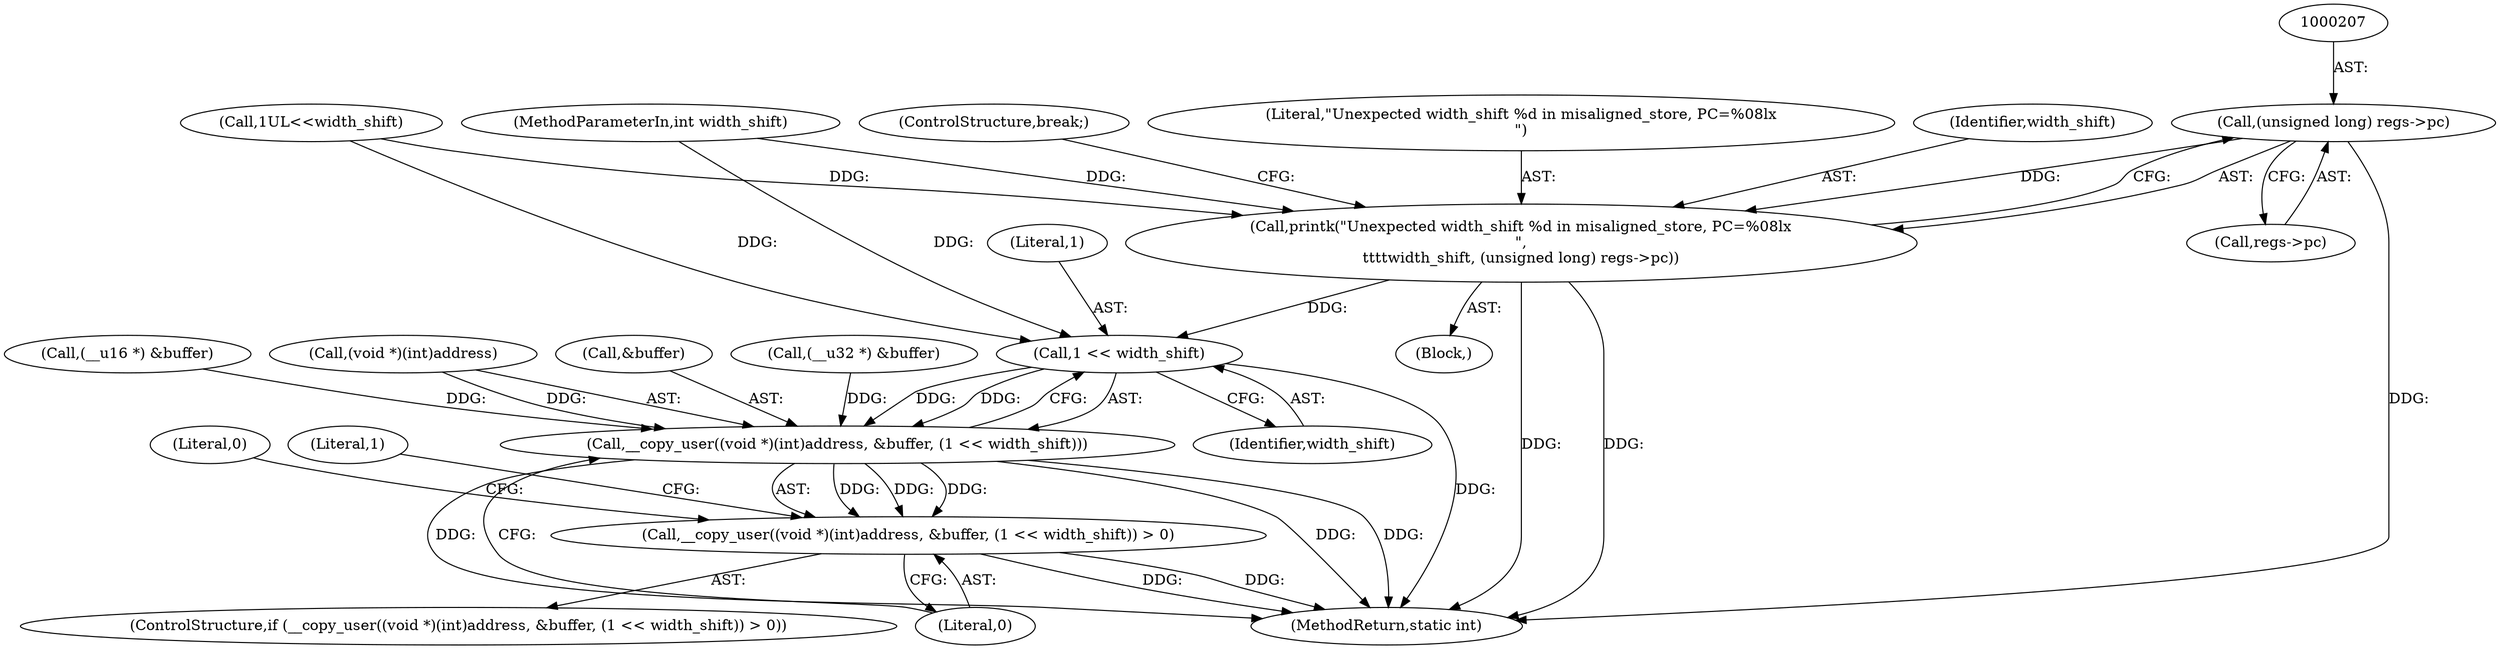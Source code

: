 digraph "0_linux_a8b0ca17b80e92faab46ee7179ba9e99ccb61233_27@pointer" {
"1000206" [label="(Call,(unsigned long) regs->pc)"];
"1000203" [label="(Call,printk(\"Unexpected width_shift %d in misaligned_store, PC=%08lx\n\",\n\t\t\t\twidth_shift, (unsigned long) regs->pc))"];
"1000222" [label="(Call,1 << width_shift)"];
"1000214" [label="(Call,__copy_user((void *)(int)address, &buffer, (1 << width_shift)))"];
"1000213" [label="(Call,__copy_user((void *)(int)address, &buffer, (1 << width_shift)) > 0)"];
"1000211" [label="(ControlStructure,break;)"];
"1000263" [label="(Literal,0)"];
"1000222" [label="(Call,1 << width_shift)"];
"1000166" [label="(Call,(__u16 *) &buffer)"];
"1000224" [label="(Identifier,width_shift)"];
"1000204" [label="(Literal,\"Unexpected width_shift %d in misaligned_store, PC=%08lx\n\")"];
"1000212" [label="(ControlStructure,if (__copy_user((void *)(int)address, &buffer, (1 << width_shift)) > 0))"];
"1000208" [label="(Call,regs->pc)"];
"1000153" [label="(Call,1UL<<width_shift)"];
"1000206" [label="(Call,(unsigned long) regs->pc)"];
"1000214" [label="(Call,__copy_user((void *)(int)address, &buffer, (1 << width_shift)))"];
"1000215" [label="(Call,(void *)(int)address)"];
"1000220" [label="(Call,&buffer)"];
"1000203" [label="(Call,printk(\"Unexpected width_shift %d in misaligned_store, PC=%08lx\n\",\n\t\t\t\twidth_shift, (unsigned long) regs->pc))"];
"1000213" [label="(Call,__copy_user((void *)(int)address, &buffer, (1 << width_shift)) > 0)"];
"1000181" [label="(Call,(__u32 *) &buffer)"];
"1000162" [label="(Block,)"];
"1000225" [label="(Literal,0)"];
"1000223" [label="(Literal,1)"];
"1000264" [label="(MethodReturn,static int)"];
"1000107" [label="(MethodParameterIn,int width_shift)"];
"1000229" [label="(Literal,1)"];
"1000205" [label="(Identifier,width_shift)"];
"1000206" -> "1000203"  [label="AST: "];
"1000206" -> "1000208"  [label="CFG: "];
"1000207" -> "1000206"  [label="AST: "];
"1000208" -> "1000206"  [label="AST: "];
"1000203" -> "1000206"  [label="CFG: "];
"1000206" -> "1000264"  [label="DDG: "];
"1000206" -> "1000203"  [label="DDG: "];
"1000203" -> "1000162"  [label="AST: "];
"1000204" -> "1000203"  [label="AST: "];
"1000205" -> "1000203"  [label="AST: "];
"1000211" -> "1000203"  [label="CFG: "];
"1000203" -> "1000264"  [label="DDG: "];
"1000203" -> "1000264"  [label="DDG: "];
"1000153" -> "1000203"  [label="DDG: "];
"1000107" -> "1000203"  [label="DDG: "];
"1000203" -> "1000222"  [label="DDG: "];
"1000222" -> "1000214"  [label="AST: "];
"1000222" -> "1000224"  [label="CFG: "];
"1000223" -> "1000222"  [label="AST: "];
"1000224" -> "1000222"  [label="AST: "];
"1000214" -> "1000222"  [label="CFG: "];
"1000222" -> "1000264"  [label="DDG: "];
"1000222" -> "1000214"  [label="DDG: "];
"1000222" -> "1000214"  [label="DDG: "];
"1000153" -> "1000222"  [label="DDG: "];
"1000107" -> "1000222"  [label="DDG: "];
"1000214" -> "1000213"  [label="AST: "];
"1000215" -> "1000214"  [label="AST: "];
"1000220" -> "1000214"  [label="AST: "];
"1000225" -> "1000214"  [label="CFG: "];
"1000214" -> "1000264"  [label="DDG: "];
"1000214" -> "1000264"  [label="DDG: "];
"1000214" -> "1000264"  [label="DDG: "];
"1000214" -> "1000213"  [label="DDG: "];
"1000214" -> "1000213"  [label="DDG: "];
"1000214" -> "1000213"  [label="DDG: "];
"1000215" -> "1000214"  [label="DDG: "];
"1000166" -> "1000214"  [label="DDG: "];
"1000181" -> "1000214"  [label="DDG: "];
"1000213" -> "1000212"  [label="AST: "];
"1000213" -> "1000225"  [label="CFG: "];
"1000225" -> "1000213"  [label="AST: "];
"1000229" -> "1000213"  [label="CFG: "];
"1000263" -> "1000213"  [label="CFG: "];
"1000213" -> "1000264"  [label="DDG: "];
"1000213" -> "1000264"  [label="DDG: "];
}
